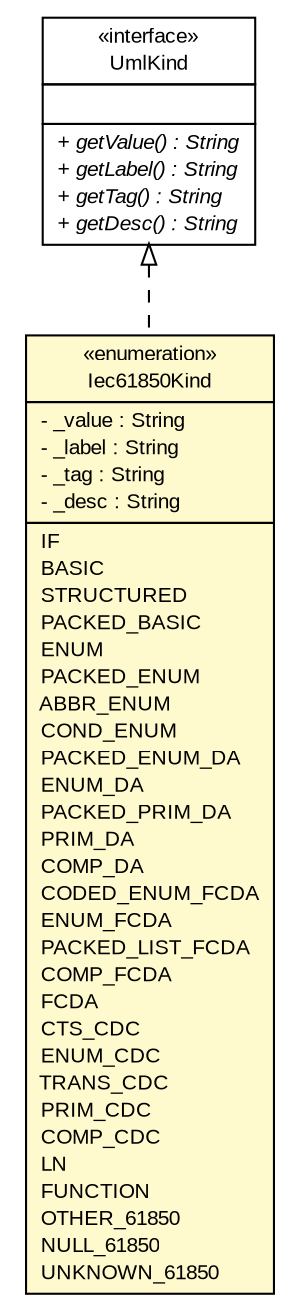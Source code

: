 #!/usr/local/bin/dot
#
# Class diagram 
# Generated by UMLGraph version R5_6_6-6-g3bdff0 (http://www.umlgraph.org/)
#

digraph G {
	edge [fontname="arial",fontsize=10,labelfontname="arial",labelfontsize=10];
	node [fontname="arial",fontsize=10,shape=plaintext];
	nodesep=0.25;
	ranksep=0.5;
	// org.tanjakostic.jcleancim.model.UmlKind
	c186284 [label=<<table title="org.tanjakostic.jcleancim.model.UmlKind" border="0" cellborder="1" cellspacing="0" cellpadding="2" port="p" href="./UmlKind.html">
		<tr><td><table border="0" cellspacing="0" cellpadding="1">
<tr><td align="center" balign="center"> &#171;interface&#187; </td></tr>
<tr><td align="center" balign="center"> UmlKind </td></tr>
		</table></td></tr>
		<tr><td><table border="0" cellspacing="0" cellpadding="1">
<tr><td align="left" balign="left">  </td></tr>
		</table></td></tr>
		<tr><td><table border="0" cellspacing="0" cellpadding="1">
<tr><td align="left" balign="left"><font face="Arial Italic" point-size="10.0"> + getValue() : String </font></td></tr>
<tr><td align="left" balign="left"><font face="Arial Italic" point-size="10.0"> + getLabel() : String </font></td></tr>
<tr><td align="left" balign="left"><font face="Arial Italic" point-size="10.0"> + getTag() : String </font></td></tr>
<tr><td align="left" balign="left"><font face="Arial Italic" point-size="10.0"> + getDesc() : String </font></td></tr>
		</table></td></tr>
		</table>>, URL="./UmlKind.html", fontname="arial", fontcolor="black", fontsize=10.0];
	// org.tanjakostic.jcleancim.model.UmlClass.Iec61850Kind
	c186296 [label=<<table title="org.tanjakostic.jcleancim.model.UmlClass.Iec61850Kind" border="0" cellborder="1" cellspacing="0" cellpadding="2" port="p" bgcolor="lemonChiffon" href="./UmlClass.Iec61850Kind.html">
		<tr><td><table border="0" cellspacing="0" cellpadding="1">
<tr><td align="center" balign="center"> &#171;enumeration&#187; </td></tr>
<tr><td align="center" balign="center"> Iec61850Kind </td></tr>
		</table></td></tr>
		<tr><td><table border="0" cellspacing="0" cellpadding="1">
<tr><td align="left" balign="left"> - _value : String </td></tr>
<tr><td align="left" balign="left"> - _label : String </td></tr>
<tr><td align="left" balign="left"> - _tag : String </td></tr>
<tr><td align="left" balign="left"> - _desc : String </td></tr>
		</table></td></tr>
		<tr><td><table border="0" cellspacing="0" cellpadding="1">
<tr><td align="left" balign="left"> IF </td></tr>
<tr><td align="left" balign="left"> BASIC </td></tr>
<tr><td align="left" balign="left"> STRUCTURED </td></tr>
<tr><td align="left" balign="left"> PACKED_BASIC </td></tr>
<tr><td align="left" balign="left"> ENUM </td></tr>
<tr><td align="left" balign="left"> PACKED_ENUM </td></tr>
<tr><td align="left" balign="left"> ABBR_ENUM </td></tr>
<tr><td align="left" balign="left"> COND_ENUM </td></tr>
<tr><td align="left" balign="left"> PACKED_ENUM_DA </td></tr>
<tr><td align="left" balign="left"> ENUM_DA </td></tr>
<tr><td align="left" balign="left"> PACKED_PRIM_DA </td></tr>
<tr><td align="left" balign="left"> PRIM_DA </td></tr>
<tr><td align="left" balign="left"> COMP_DA </td></tr>
<tr><td align="left" balign="left"> CODED_ENUM_FCDA </td></tr>
<tr><td align="left" balign="left"> ENUM_FCDA </td></tr>
<tr><td align="left" balign="left"> PACKED_LIST_FCDA </td></tr>
<tr><td align="left" balign="left"> COMP_FCDA </td></tr>
<tr><td align="left" balign="left"> FCDA </td></tr>
<tr><td align="left" balign="left"> CTS_CDC </td></tr>
<tr><td align="left" balign="left"> ENUM_CDC </td></tr>
<tr><td align="left" balign="left"> TRANS_CDC </td></tr>
<tr><td align="left" balign="left"> PRIM_CDC </td></tr>
<tr><td align="left" balign="left"> COMP_CDC </td></tr>
<tr><td align="left" balign="left"> LN </td></tr>
<tr><td align="left" balign="left"> FUNCTION </td></tr>
<tr><td align="left" balign="left"> OTHER_61850 </td></tr>
<tr><td align="left" balign="left"> NULL_61850 </td></tr>
<tr><td align="left" balign="left"> UNKNOWN_61850 </td></tr>
		</table></td></tr>
		</table>>, URL="./UmlClass.Iec61850Kind.html", fontname="arial", fontcolor="black", fontsize=10.0];
	//org.tanjakostic.jcleancim.model.UmlClass.Iec61850Kind implements org.tanjakostic.jcleancim.model.UmlKind
	c186284:p -> c186296:p [dir=back,arrowtail=empty,style=dashed];
}

